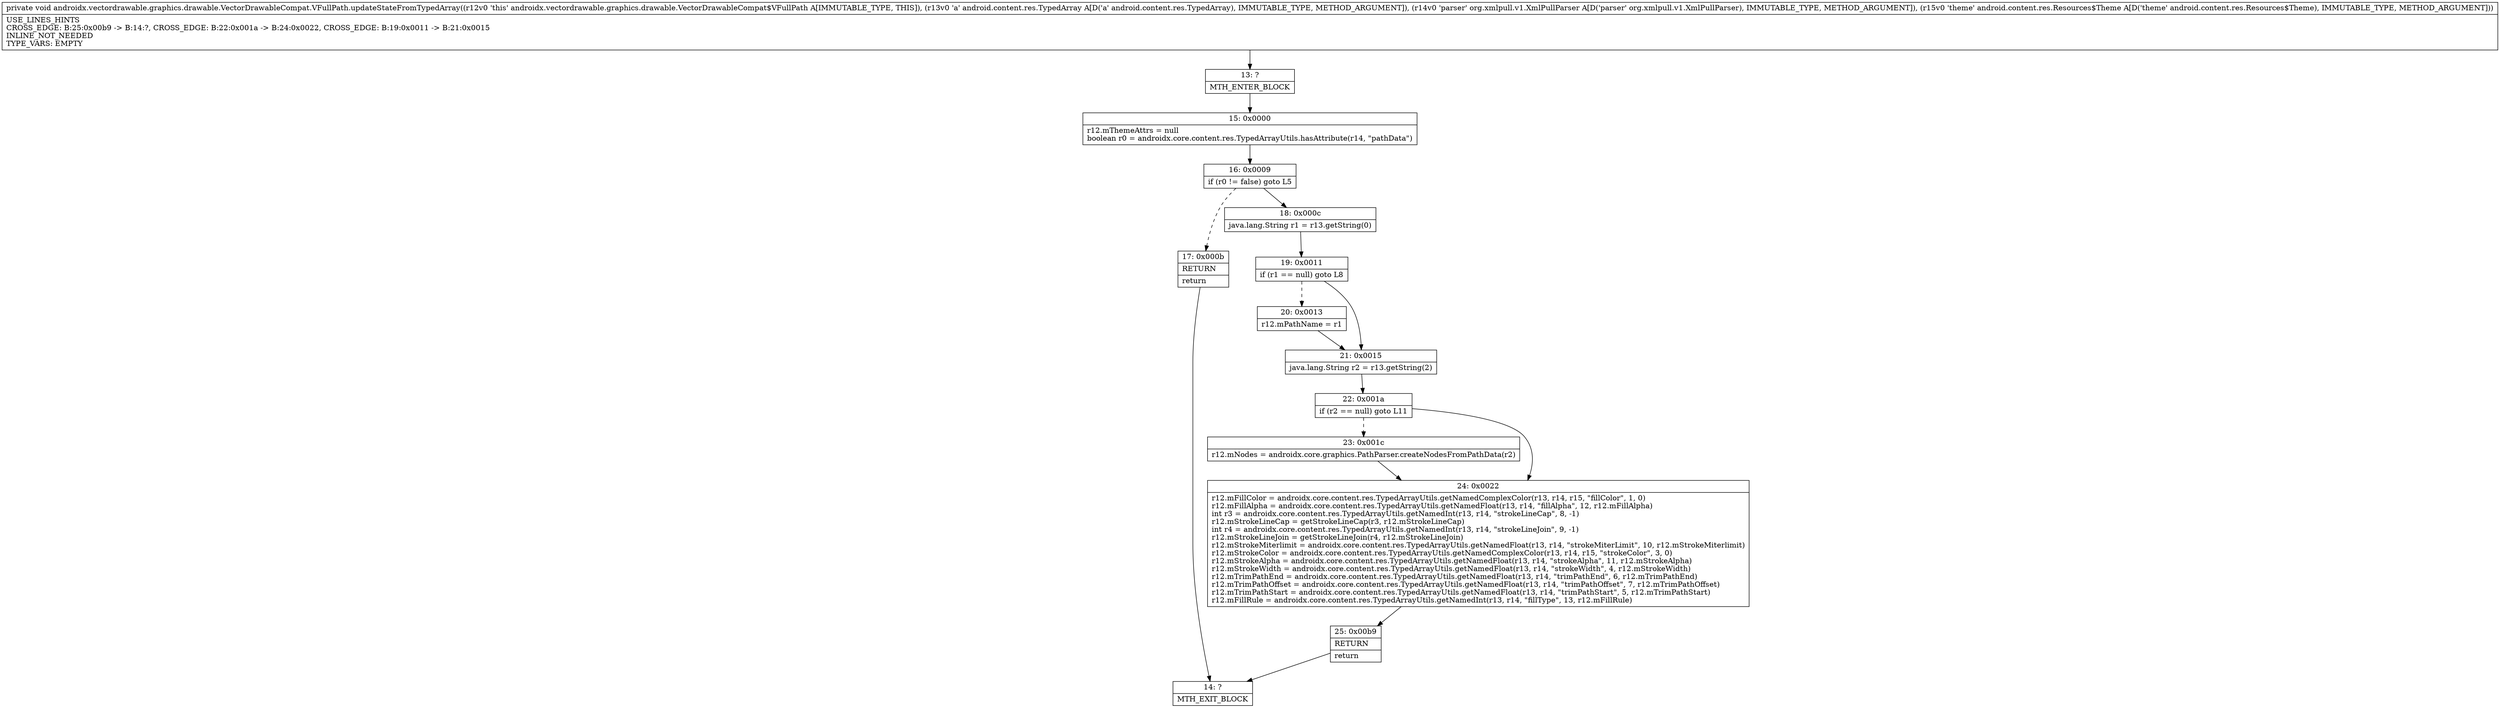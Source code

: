digraph "CFG forandroidx.vectordrawable.graphics.drawable.VectorDrawableCompat.VFullPath.updateStateFromTypedArray(Landroid\/content\/res\/TypedArray;Lorg\/xmlpull\/v1\/XmlPullParser;Landroid\/content\/res\/Resources$Theme;)V" {
Node_13 [shape=record,label="{13\:\ ?|MTH_ENTER_BLOCK\l}"];
Node_15 [shape=record,label="{15\:\ 0x0000|r12.mThemeAttrs = null\lboolean r0 = androidx.core.content.res.TypedArrayUtils.hasAttribute(r14, \"pathData\")\l}"];
Node_16 [shape=record,label="{16\:\ 0x0009|if (r0 != false) goto L5\l}"];
Node_17 [shape=record,label="{17\:\ 0x000b|RETURN\l|return\l}"];
Node_14 [shape=record,label="{14\:\ ?|MTH_EXIT_BLOCK\l}"];
Node_18 [shape=record,label="{18\:\ 0x000c|java.lang.String r1 = r13.getString(0)\l}"];
Node_19 [shape=record,label="{19\:\ 0x0011|if (r1 == null) goto L8\l}"];
Node_20 [shape=record,label="{20\:\ 0x0013|r12.mPathName = r1\l}"];
Node_21 [shape=record,label="{21\:\ 0x0015|java.lang.String r2 = r13.getString(2)\l}"];
Node_22 [shape=record,label="{22\:\ 0x001a|if (r2 == null) goto L11\l}"];
Node_23 [shape=record,label="{23\:\ 0x001c|r12.mNodes = androidx.core.graphics.PathParser.createNodesFromPathData(r2)\l}"];
Node_24 [shape=record,label="{24\:\ 0x0022|r12.mFillColor = androidx.core.content.res.TypedArrayUtils.getNamedComplexColor(r13, r14, r15, \"fillColor\", 1, 0)\lr12.mFillAlpha = androidx.core.content.res.TypedArrayUtils.getNamedFloat(r13, r14, \"fillAlpha\", 12, r12.mFillAlpha)\lint r3 = androidx.core.content.res.TypedArrayUtils.getNamedInt(r13, r14, \"strokeLineCap\", 8, \-1)\lr12.mStrokeLineCap = getStrokeLineCap(r3, r12.mStrokeLineCap)\lint r4 = androidx.core.content.res.TypedArrayUtils.getNamedInt(r13, r14, \"strokeLineJoin\", 9, \-1)\lr12.mStrokeLineJoin = getStrokeLineJoin(r4, r12.mStrokeLineJoin)\lr12.mStrokeMiterlimit = androidx.core.content.res.TypedArrayUtils.getNamedFloat(r13, r14, \"strokeMiterLimit\", 10, r12.mStrokeMiterlimit)\lr12.mStrokeColor = androidx.core.content.res.TypedArrayUtils.getNamedComplexColor(r13, r14, r15, \"strokeColor\", 3, 0)\lr12.mStrokeAlpha = androidx.core.content.res.TypedArrayUtils.getNamedFloat(r13, r14, \"strokeAlpha\", 11, r12.mStrokeAlpha)\lr12.mStrokeWidth = androidx.core.content.res.TypedArrayUtils.getNamedFloat(r13, r14, \"strokeWidth\", 4, r12.mStrokeWidth)\lr12.mTrimPathEnd = androidx.core.content.res.TypedArrayUtils.getNamedFloat(r13, r14, \"trimPathEnd\", 6, r12.mTrimPathEnd)\lr12.mTrimPathOffset = androidx.core.content.res.TypedArrayUtils.getNamedFloat(r13, r14, \"trimPathOffset\", 7, r12.mTrimPathOffset)\lr12.mTrimPathStart = androidx.core.content.res.TypedArrayUtils.getNamedFloat(r13, r14, \"trimPathStart\", 5, r12.mTrimPathStart)\lr12.mFillRule = androidx.core.content.res.TypedArrayUtils.getNamedInt(r13, r14, \"fillType\", 13, r12.mFillRule)\l}"];
Node_25 [shape=record,label="{25\:\ 0x00b9|RETURN\l|return\l}"];
MethodNode[shape=record,label="{private void androidx.vectordrawable.graphics.drawable.VectorDrawableCompat.VFullPath.updateStateFromTypedArray((r12v0 'this' androidx.vectordrawable.graphics.drawable.VectorDrawableCompat$VFullPath A[IMMUTABLE_TYPE, THIS]), (r13v0 'a' android.content.res.TypedArray A[D('a' android.content.res.TypedArray), IMMUTABLE_TYPE, METHOD_ARGUMENT]), (r14v0 'parser' org.xmlpull.v1.XmlPullParser A[D('parser' org.xmlpull.v1.XmlPullParser), IMMUTABLE_TYPE, METHOD_ARGUMENT]), (r15v0 'theme' android.content.res.Resources$Theme A[D('theme' android.content.res.Resources$Theme), IMMUTABLE_TYPE, METHOD_ARGUMENT]))  | USE_LINES_HINTS\lCROSS_EDGE: B:25:0x00b9 \-\> B:14:?, CROSS_EDGE: B:22:0x001a \-\> B:24:0x0022, CROSS_EDGE: B:19:0x0011 \-\> B:21:0x0015\lINLINE_NOT_NEEDED\lTYPE_VARS: EMPTY\l}"];
MethodNode -> Node_13;Node_13 -> Node_15;
Node_15 -> Node_16;
Node_16 -> Node_17[style=dashed];
Node_16 -> Node_18;
Node_17 -> Node_14;
Node_18 -> Node_19;
Node_19 -> Node_20[style=dashed];
Node_19 -> Node_21;
Node_20 -> Node_21;
Node_21 -> Node_22;
Node_22 -> Node_23[style=dashed];
Node_22 -> Node_24;
Node_23 -> Node_24;
Node_24 -> Node_25;
Node_25 -> Node_14;
}

